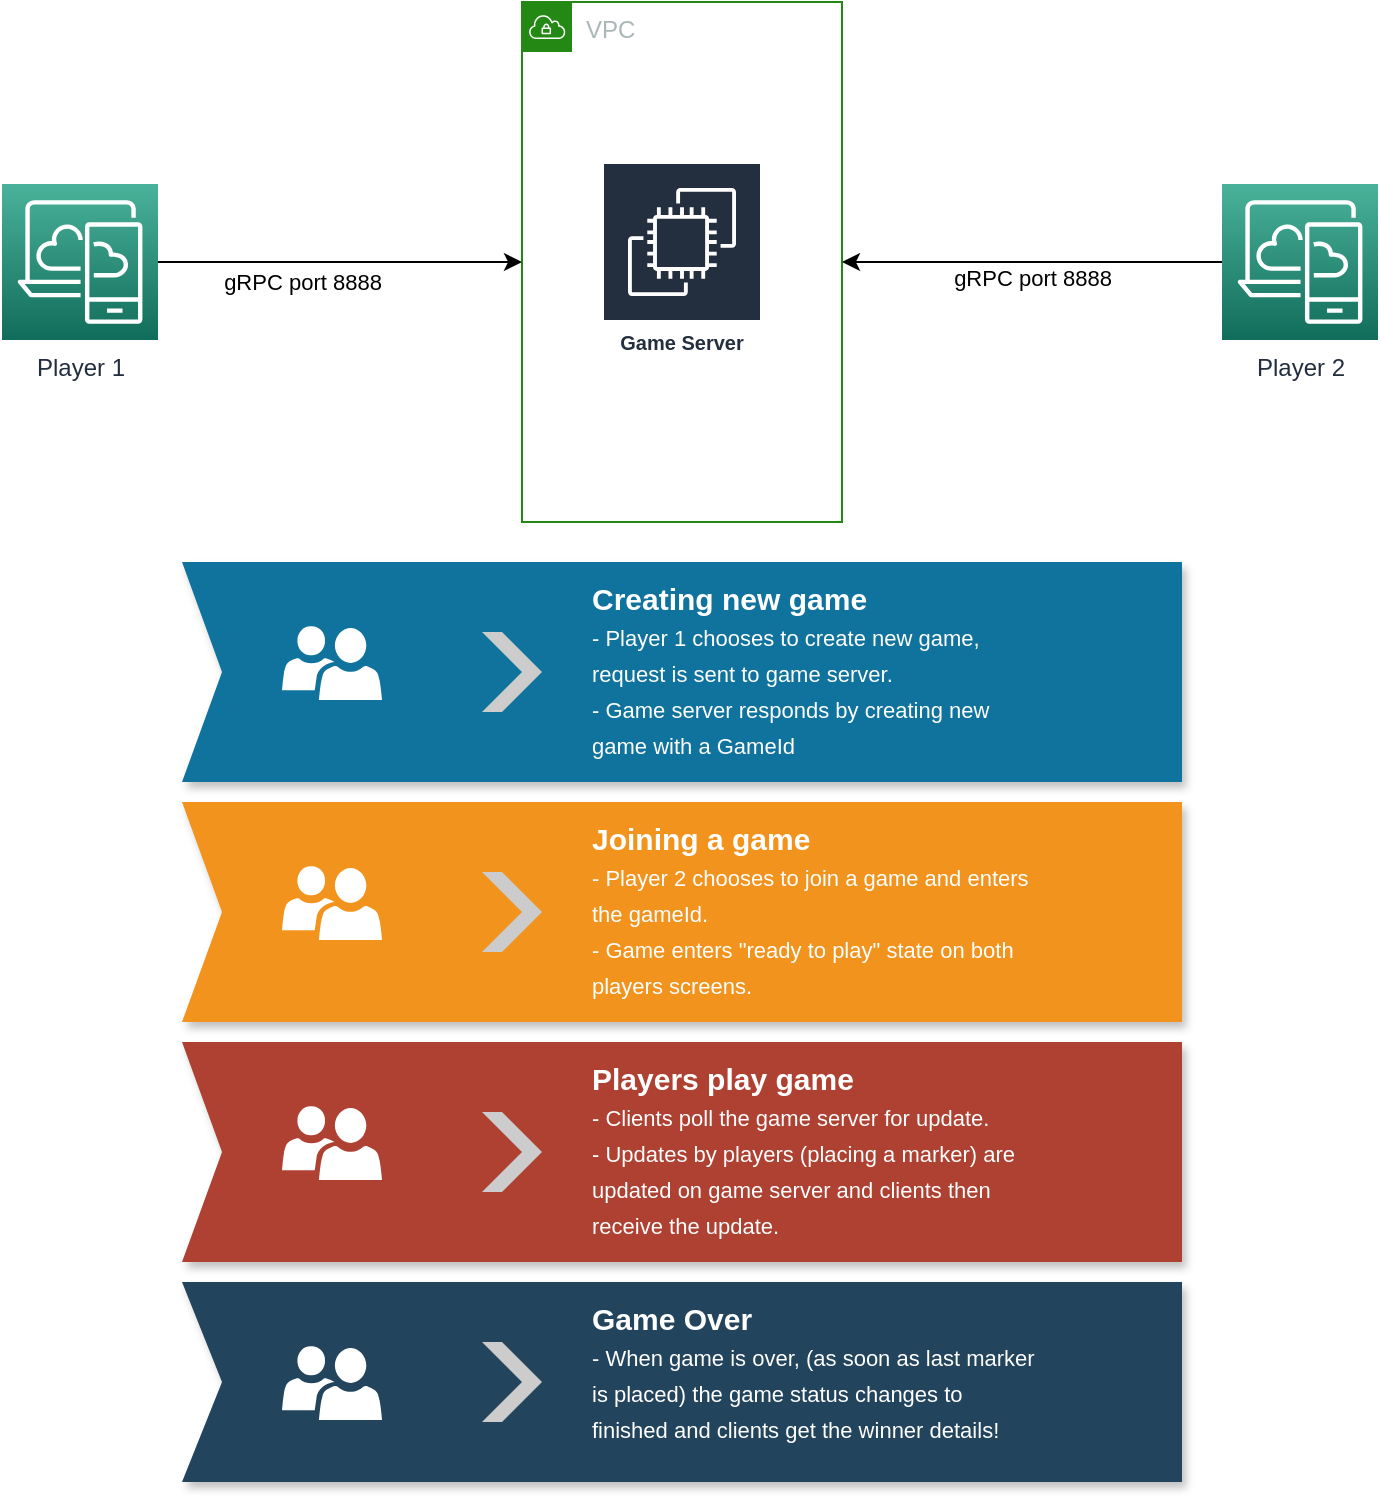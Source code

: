 <mxfile version="16.1.2" type="device"><diagram id="wtIJRUTHPrR-f-aX4K33" name="Page-1"><mxGraphModel dx="1106" dy="811" grid="1" gridSize="10" guides="1" tooltips="1" connect="1" arrows="1" fold="1" page="1" pageScale="1" pageWidth="827" pageHeight="1169" math="0" shadow="0"><root><mxCell id="0"/><mxCell id="1" parent="0"/><mxCell id="Mo5e8eteAuUcHNGS0WeX-1" value="VPC" style="points=[[0,0],[0.25,0],[0.5,0],[0.75,0],[1,0],[1,0.25],[1,0.5],[1,0.75],[1,1],[0.75,1],[0.5,1],[0.25,1],[0,1],[0,0.75],[0,0.5],[0,0.25]];outlineConnect=0;gradientColor=none;html=1;whiteSpace=wrap;fontSize=12;fontStyle=0;container=1;pointerEvents=0;collapsible=0;recursiveResize=0;shape=mxgraph.aws4.group;grIcon=mxgraph.aws4.group_vpc;strokeColor=#248814;fillColor=none;verticalAlign=top;align=left;spacingLeft=30;fontColor=#AAB7B8;dashed=0;" vertex="1" parent="1"><mxGeometry x="350" y="350" width="160" height="260" as="geometry"/></mxCell><mxCell id="Mo5e8eteAuUcHNGS0WeX-2" value="Game Server" style="sketch=0;outlineConnect=0;fontColor=#232F3E;gradientColor=none;strokeColor=#ffffff;fillColor=#232F3E;dashed=0;verticalLabelPosition=middle;verticalAlign=bottom;align=center;html=1;whiteSpace=wrap;fontSize=10;fontStyle=1;spacing=3;shape=mxgraph.aws4.productIcon;prIcon=mxgraph.aws4.ec2;" vertex="1" parent="Mo5e8eteAuUcHNGS0WeX-1"><mxGeometry x="40" y="80" width="80" height="100" as="geometry"/></mxCell><mxCell id="Mo5e8eteAuUcHNGS0WeX-8" value="" style="edgeStyle=orthogonalEdgeStyle;rounded=0;orthogonalLoop=1;jettySize=auto;html=1;entryX=0;entryY=0.5;entryDx=0;entryDy=0;" edge="1" parent="1" source="Mo5e8eteAuUcHNGS0WeX-5" target="Mo5e8eteAuUcHNGS0WeX-1"><mxGeometry relative="1" as="geometry"><mxPoint x="247" y="469" as="targetPoint"/></mxGeometry></mxCell><mxCell id="Mo5e8eteAuUcHNGS0WeX-5" value="Player 1" style="sketch=0;points=[[0,0,0],[0.25,0,0],[0.5,0,0],[0.75,0,0],[1,0,0],[0,1,0],[0.25,1,0],[0.5,1,0],[0.75,1,0],[1,1,0],[0,0.25,0],[0,0.5,0],[0,0.75,0],[1,0.25,0],[1,0.5,0],[1,0.75,0]];outlineConnect=0;fontColor=#232F3E;gradientColor=#4AB29A;gradientDirection=north;fillColor=#116D5B;strokeColor=#ffffff;dashed=0;verticalLabelPosition=bottom;verticalAlign=top;align=center;html=1;fontSize=12;fontStyle=0;aspect=fixed;shape=mxgraph.aws4.resourceIcon;resIcon=mxgraph.aws4.desktop_and_app_streaming;" vertex="1" parent="1"><mxGeometry x="90" y="441" width="78" height="78" as="geometry"/></mxCell><mxCell id="Mo5e8eteAuUcHNGS0WeX-10" value="" style="edgeStyle=orthogonalEdgeStyle;rounded=0;orthogonalLoop=1;jettySize=auto;html=1;" edge="1" parent="1" source="Mo5e8eteAuUcHNGS0WeX-6" target="Mo5e8eteAuUcHNGS0WeX-1"><mxGeometry relative="1" as="geometry"><mxPoint x="621" y="469" as="targetPoint"/></mxGeometry></mxCell><mxCell id="Mo5e8eteAuUcHNGS0WeX-11" value="gRPC port 8888" style="edgeLabel;html=1;align=center;verticalAlign=middle;resizable=0;points=[];" vertex="1" connectable="0" parent="Mo5e8eteAuUcHNGS0WeX-10"><mxGeometry x="0.326" relative="1" as="geometry"><mxPoint x="31" y="8" as="offset"/></mxGeometry></mxCell><mxCell id="Mo5e8eteAuUcHNGS0WeX-6" value="Player 2" style="sketch=0;points=[[0,0,0],[0.25,0,0],[0.5,0,0],[0.75,0,0],[1,0,0],[0,1,0],[0.25,1,0],[0.5,1,0],[0.75,1,0],[1,1,0],[0,0.25,0],[0,0.5,0],[0,0.75,0],[1,0.25,0],[1,0.5,0],[1,0.75,0]];outlineConnect=0;fontColor=#232F3E;gradientColor=#4AB29A;gradientDirection=north;fillColor=#116D5B;strokeColor=#ffffff;dashed=0;verticalLabelPosition=bottom;verticalAlign=top;align=center;html=1;fontSize=12;fontStyle=0;aspect=fixed;shape=mxgraph.aws4.resourceIcon;resIcon=mxgraph.aws4.desktop_and_app_streaming;" vertex="1" parent="1"><mxGeometry x="700" y="441" width="78" height="78" as="geometry"/></mxCell><mxCell id="Mo5e8eteAuUcHNGS0WeX-12" value="gRPC port 8888" style="edgeLabel;html=1;align=center;verticalAlign=middle;resizable=0;points=[];" vertex="1" connectable="0" parent="1"><mxGeometry x="240" y="490" as="geometry"/></mxCell><mxCell id="Mo5e8eteAuUcHNGS0WeX-37" value="" style="html=1;shape=mxgraph.infographic.ribbonSimple;notch1=20;notch2=0;fillColor=#10739E;strokeColor=none;shadow=1;" vertex="1" parent="1"><mxGeometry x="180" y="630" width="500" height="110" as="geometry"/></mxCell><mxCell id="Mo5e8eteAuUcHNGS0WeX-38" value="" style="shape=step;perimeter=stepPerimeter;whiteSpace=wrap;html=1;fixedSize=1;shadow=0;strokeColor=none;strokeWidth=6;fillColor=#CCCCCC;size=20;" vertex="1" parent="Mo5e8eteAuUcHNGS0WeX-37"><mxGeometry y="0.5" width="30" height="40" relative="1" as="geometry"><mxPoint x="150" y="-20" as="offset"/></mxGeometry></mxCell><mxCell id="Mo5e8eteAuUcHNGS0WeX-39" value="&lt;b&gt;Creating new game&lt;/b&gt;&lt;span style=&quot;font-size: 11px&quot;&gt;&lt;br&gt;- Player 1 chooses to create new game, request is sent to game server. &lt;br&gt;- Game server responds by creating new game with a GameId&lt;/span&gt;" style="text;strokeColor=none;fillColor=none;spacing=5;spacingTop=0;whiteSpace=wrap;overflow=hidden;rounded=0;shadow=0;fontSize=15;fontColor=#FFFFFF;align=left;html=1;" vertex="1" parent="Mo5e8eteAuUcHNGS0WeX-37"><mxGeometry width="230" height="100" relative="1" as="geometry"><mxPoint x="200" as="offset"/></mxGeometry></mxCell><mxCell id="Mo5e8eteAuUcHNGS0WeX-41" value="" style="shadow=0;dashed=0;html=1;strokeColor=none;shape=mxgraph.mscae.intune.user_group;fontSize=15;fontColor=#FFFFFF;align=left;" vertex="1" parent="1"><mxGeometry x="230" y="662" width="50" height="37" as="geometry"/></mxCell><mxCell id="Mo5e8eteAuUcHNGS0WeX-42" value="" style="html=1;shape=mxgraph.infographic.ribbonSimple;notch1=20;notch2=0;fillColor=#F2931E;strokeColor=none;shadow=1;" vertex="1" parent="1"><mxGeometry x="180" y="750" width="500" height="110" as="geometry"/></mxCell><mxCell id="Mo5e8eteAuUcHNGS0WeX-43" value="" style="shape=step;perimeter=stepPerimeter;whiteSpace=wrap;html=1;fixedSize=1;shadow=0;strokeColor=none;strokeWidth=6;fillColor=#CCCCCC;size=20;" vertex="1" parent="Mo5e8eteAuUcHNGS0WeX-42"><mxGeometry y="0.5" width="30" height="40" relative="1" as="geometry"><mxPoint x="150" y="-20" as="offset"/></mxGeometry></mxCell><mxCell id="Mo5e8eteAuUcHNGS0WeX-44" value="&lt;b&gt;Joining a game&lt;/b&gt;&lt;br&gt;&lt;span style=&quot;font-size: 11px&quot;&gt;- Player 2 chooses to join a game and enters the gameId. &lt;br&gt;- Game enters &quot;ready to play&quot; state on both players screens.&amp;nbsp;&lt;/span&gt;" style="text;strokeColor=none;fillColor=none;spacing=5;spacingTop=0;whiteSpace=wrap;overflow=hidden;rounded=0;shadow=0;fontSize=15;fontColor=#FFFFFF;align=left;html=1;" vertex="1" parent="Mo5e8eteAuUcHNGS0WeX-42"><mxGeometry width="230" height="100" relative="1" as="geometry"><mxPoint x="200" as="offset"/></mxGeometry></mxCell><mxCell id="Mo5e8eteAuUcHNGS0WeX-46" value="" style="shadow=0;dashed=0;html=1;strokeColor=none;shape=mxgraph.mscae.intune.user_group;fontSize=15;fontColor=#FFFFFF;align=left;" vertex="1" parent="1"><mxGeometry x="230" y="782" width="50" height="37" as="geometry"/></mxCell><mxCell id="Mo5e8eteAuUcHNGS0WeX-47" value="" style="html=1;shape=mxgraph.infographic.ribbonSimple;notch1=20;notch2=0;fillColor=#AE4132;strokeColor=none;shadow=1;" vertex="1" parent="1"><mxGeometry x="180" y="870" width="500" height="110" as="geometry"/></mxCell><mxCell id="Mo5e8eteAuUcHNGS0WeX-48" value="" style="shape=step;perimeter=stepPerimeter;whiteSpace=wrap;html=1;fixedSize=1;shadow=0;strokeColor=none;strokeWidth=6;fillColor=#CCCCCC;size=20;" vertex="1" parent="Mo5e8eteAuUcHNGS0WeX-47"><mxGeometry y="0.5" width="30" height="40" relative="1" as="geometry"><mxPoint x="150" y="-20" as="offset"/></mxGeometry></mxCell><mxCell id="Mo5e8eteAuUcHNGS0WeX-49" value="&lt;b&gt;Players play game&amp;nbsp;&lt;/b&gt;&lt;br&gt;&lt;span style=&quot;font-size: 11px&quot;&gt;- Clients poll the game server for update. &lt;br&gt;- Updates by players (placing a marker) are updated on game server and clients then receive the update.&amp;nbsp;&lt;/span&gt;" style="text;strokeColor=none;fillColor=none;spacing=5;spacingTop=0;whiteSpace=wrap;overflow=hidden;rounded=0;shadow=0;fontSize=15;fontColor=#FFFFFF;align=left;html=1;" vertex="1" parent="Mo5e8eteAuUcHNGS0WeX-47"><mxGeometry width="230" height="100" relative="1" as="geometry"><mxPoint x="200" as="offset"/></mxGeometry></mxCell><mxCell id="Mo5e8eteAuUcHNGS0WeX-51" value="" style="shadow=0;dashed=0;html=1;strokeColor=none;shape=mxgraph.mscae.intune.user_group;fontSize=15;fontColor=#FFFFFF;align=left;" vertex="1" parent="1"><mxGeometry x="230" y="902" width="50" height="37" as="geometry"/></mxCell><mxCell id="Mo5e8eteAuUcHNGS0WeX-52" value="" style="html=1;shape=mxgraph.infographic.ribbonSimple;notch1=20;notch2=0;fillColor=#23445D;strokeColor=none;shadow=1;" vertex="1" parent="1"><mxGeometry x="180" y="990" width="500" height="100" as="geometry"/></mxCell><mxCell id="Mo5e8eteAuUcHNGS0WeX-53" value="" style="shape=step;perimeter=stepPerimeter;whiteSpace=wrap;html=1;fixedSize=1;shadow=0;strokeColor=none;strokeWidth=6;fillColor=#CCCCCC;size=20;" vertex="1" parent="Mo5e8eteAuUcHNGS0WeX-52"><mxGeometry y="0.5" width="30" height="40" relative="1" as="geometry"><mxPoint x="150" y="-20" as="offset"/></mxGeometry></mxCell><mxCell id="Mo5e8eteAuUcHNGS0WeX-54" value="&lt;b&gt;Game Over&lt;/b&gt;&lt;br&gt;&lt;span style=&quot;font-size: 11px&quot;&gt;- When game is over, (as soon as last marker is placed) the game status changes to finished and clients get the winner details!&lt;/span&gt;" style="text;strokeColor=none;fillColor=none;spacing=5;spacingTop=0;whiteSpace=wrap;overflow=hidden;rounded=0;shadow=0;fontSize=15;fontColor=#FFFFFF;align=left;html=1;" vertex="1" parent="Mo5e8eteAuUcHNGS0WeX-52"><mxGeometry width="230" height="100" relative="1" as="geometry"><mxPoint x="200" as="offset"/></mxGeometry></mxCell><mxCell id="Mo5e8eteAuUcHNGS0WeX-56" value="" style="shadow=0;dashed=0;html=1;strokeColor=none;shape=mxgraph.mscae.intune.user_group;fontSize=15;fontColor=#FFFFFF;align=left;" vertex="1" parent="1"><mxGeometry x="230" y="1022" width="50" height="37" as="geometry"/></mxCell></root></mxGraphModel></diagram></mxfile>